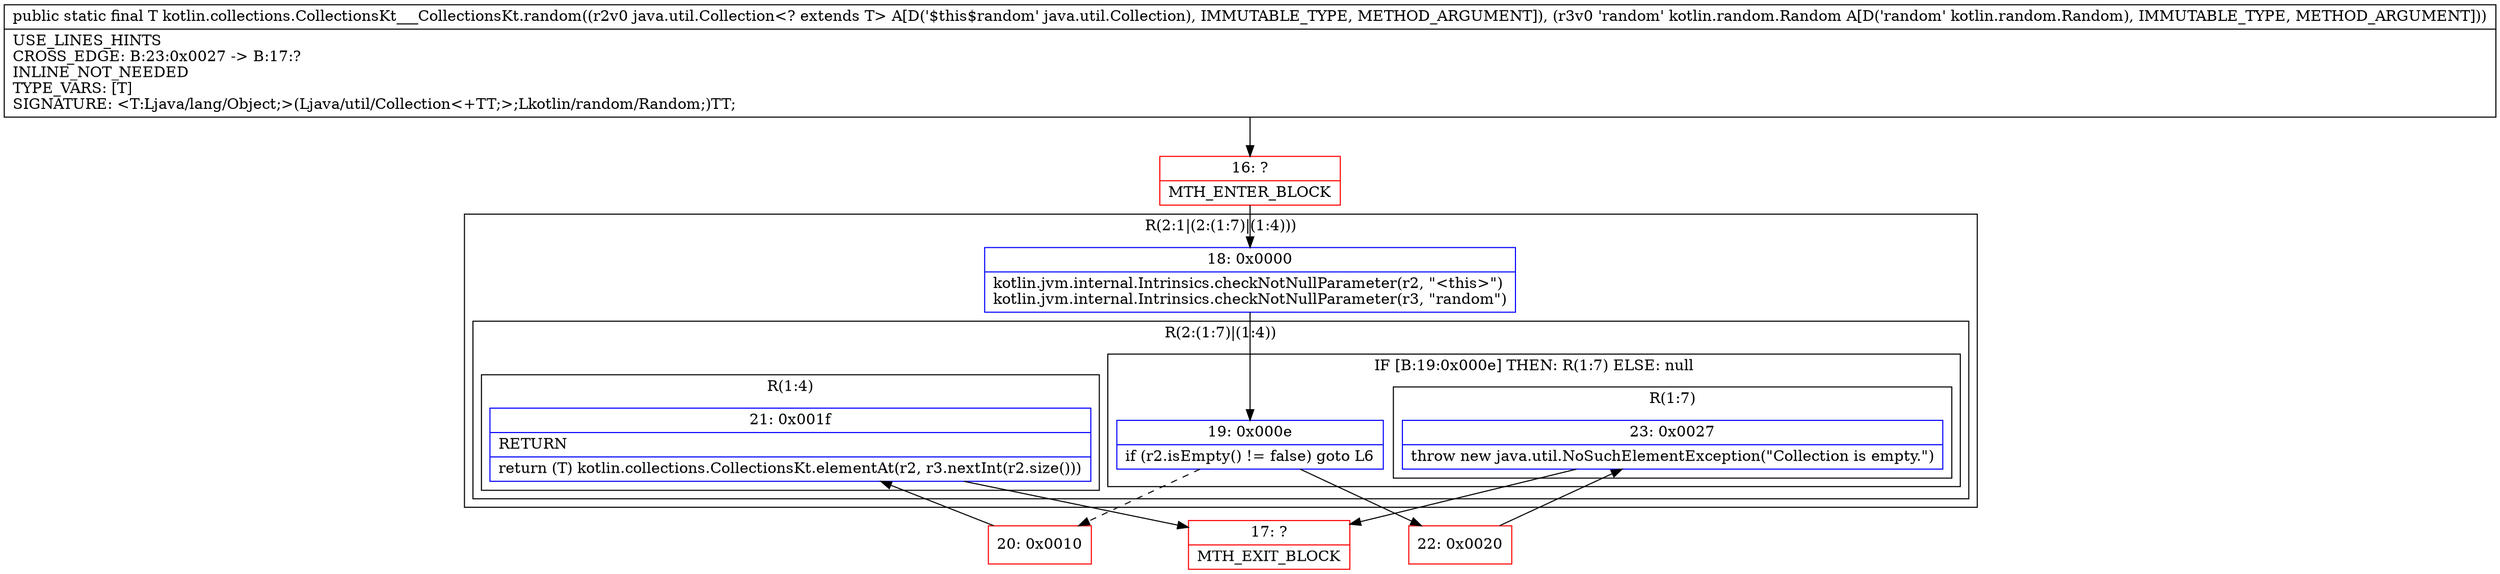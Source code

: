 digraph "CFG forkotlin.collections.CollectionsKt___CollectionsKt.random(Ljava\/util\/Collection;Lkotlin\/random\/Random;)Ljava\/lang\/Object;" {
subgraph cluster_Region_1450518134 {
label = "R(2:1|(2:(1:7)|(1:4)))";
node [shape=record,color=blue];
Node_18 [shape=record,label="{18\:\ 0x0000|kotlin.jvm.internal.Intrinsics.checkNotNullParameter(r2, \"\<this\>\")\lkotlin.jvm.internal.Intrinsics.checkNotNullParameter(r3, \"random\")\l}"];
subgraph cluster_Region_2002221160 {
label = "R(2:(1:7)|(1:4))";
node [shape=record,color=blue];
subgraph cluster_IfRegion_527127145 {
label = "IF [B:19:0x000e] THEN: R(1:7) ELSE: null";
node [shape=record,color=blue];
Node_19 [shape=record,label="{19\:\ 0x000e|if (r2.isEmpty() != false) goto L6\l}"];
subgraph cluster_Region_1998984193 {
label = "R(1:7)";
node [shape=record,color=blue];
Node_23 [shape=record,label="{23\:\ 0x0027|throw new java.util.NoSuchElementException(\"Collection is empty.\")\l}"];
}
}
subgraph cluster_Region_136301061 {
label = "R(1:4)";
node [shape=record,color=blue];
Node_21 [shape=record,label="{21\:\ 0x001f|RETURN\l|return (T) kotlin.collections.CollectionsKt.elementAt(r2, r3.nextInt(r2.size()))\l}"];
}
}
}
Node_16 [shape=record,color=red,label="{16\:\ ?|MTH_ENTER_BLOCK\l}"];
Node_20 [shape=record,color=red,label="{20\:\ 0x0010}"];
Node_17 [shape=record,color=red,label="{17\:\ ?|MTH_EXIT_BLOCK\l}"];
Node_22 [shape=record,color=red,label="{22\:\ 0x0020}"];
MethodNode[shape=record,label="{public static final T kotlin.collections.CollectionsKt___CollectionsKt.random((r2v0 java.util.Collection\<? extends T\> A[D('$this$random' java.util.Collection), IMMUTABLE_TYPE, METHOD_ARGUMENT]), (r3v0 'random' kotlin.random.Random A[D('random' kotlin.random.Random), IMMUTABLE_TYPE, METHOD_ARGUMENT]))  | USE_LINES_HINTS\lCROSS_EDGE: B:23:0x0027 \-\> B:17:?\lINLINE_NOT_NEEDED\lTYPE_VARS: [T]\lSIGNATURE: \<T:Ljava\/lang\/Object;\>(Ljava\/util\/Collection\<+TT;\>;Lkotlin\/random\/Random;)TT;\l}"];
MethodNode -> Node_16;Node_18 -> Node_19;
Node_19 -> Node_20[style=dashed];
Node_19 -> Node_22;
Node_23 -> Node_17;
Node_21 -> Node_17;
Node_16 -> Node_18;
Node_20 -> Node_21;
Node_22 -> Node_23;
}

